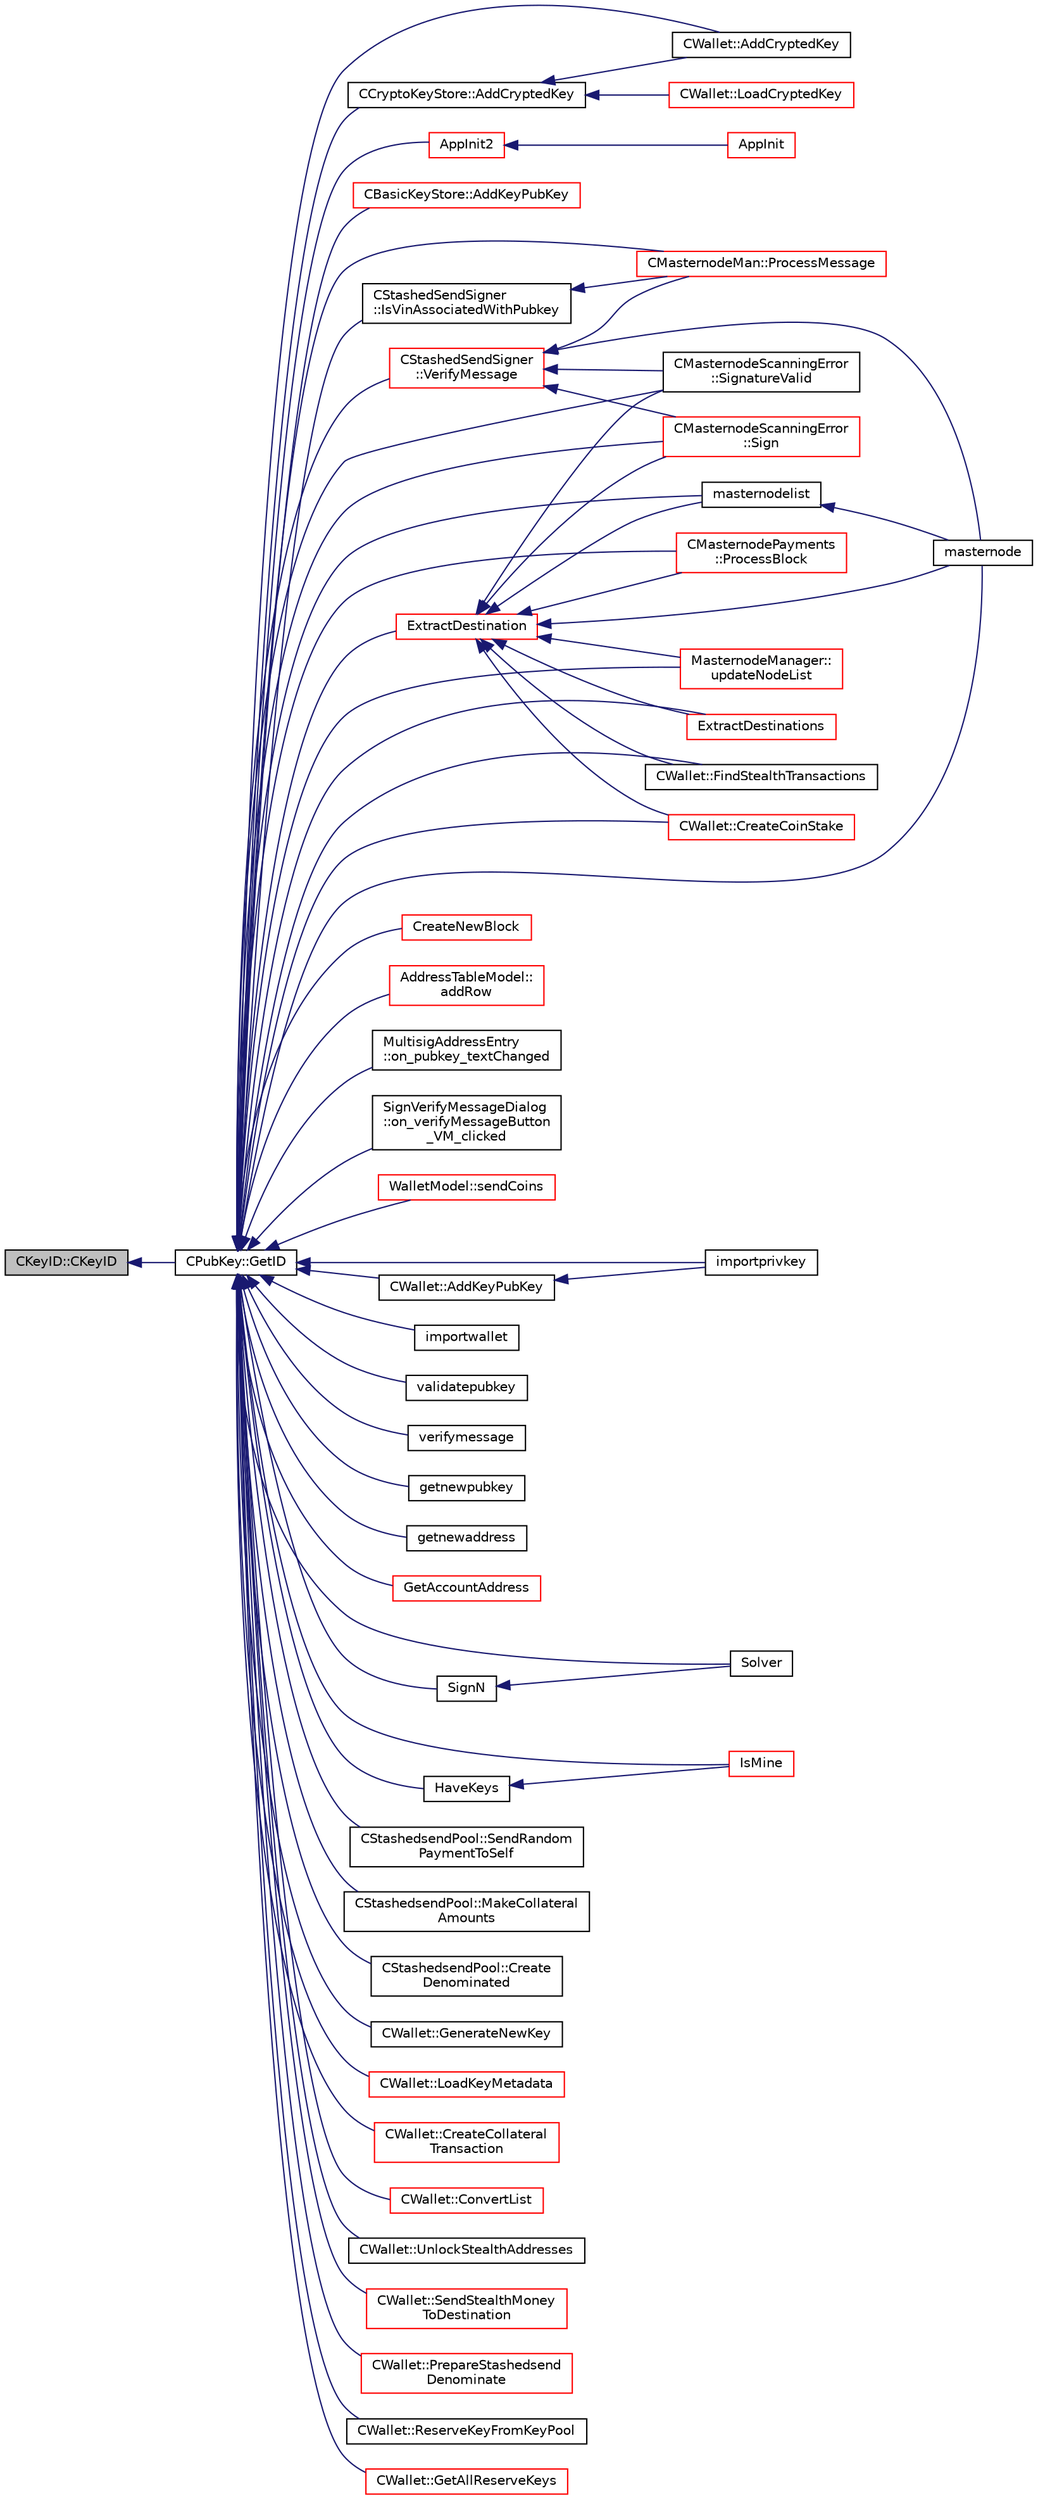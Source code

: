 digraph "CKeyID::CKeyID"
{
  edge [fontname="Helvetica",fontsize="10",labelfontname="Helvetica",labelfontsize="10"];
  node [fontname="Helvetica",fontsize="10",shape=record];
  rankdir="LR";
  Node1 [label="CKeyID::CKeyID",height=0.2,width=0.4,color="black", fillcolor="grey75", style="filled", fontcolor="black"];
  Node1 -> Node2 [dir="back",color="midnightblue",fontsize="10",style="solid",fontname="Helvetica"];
  Node2 [label="CPubKey::GetID",height=0.2,width=0.4,color="black", fillcolor="white", style="filled",URL="$da/d4e/class_c_pub_key.html#a2675f7e6f72eff68e7a5227289feb021"];
  Node2 -> Node3 [dir="back",color="midnightblue",fontsize="10",style="solid",fontname="Helvetica"];
  Node3 [label="CCryptoKeyStore::AddCryptedKey",height=0.2,width=0.4,color="black", fillcolor="white", style="filled",URL="$db/dad/class_c_crypto_key_store.html#a9f4d2df95008205b2b9784c5f0e8e12b"];
  Node3 -> Node4 [dir="back",color="midnightblue",fontsize="10",style="solid",fontname="Helvetica"];
  Node4 [label="CWallet::AddCryptedKey",height=0.2,width=0.4,color="black", fillcolor="white", style="filled",URL="$d2/de5/class_c_wallet.html#a3e90096a903d49cd751f05fcdb7692ce"];
  Node3 -> Node5 [dir="back",color="midnightblue",fontsize="10",style="solid",fontname="Helvetica"];
  Node5 [label="CWallet::LoadCryptedKey",height=0.2,width=0.4,color="red", fillcolor="white", style="filled",URL="$d2/de5/class_c_wallet.html#a01fbd78238d4ef833d059f12a7e8ac9f"];
  Node2 -> Node9 [dir="back",color="midnightblue",fontsize="10",style="solid",fontname="Helvetica"];
  Node9 [label="AppInit2",height=0.2,width=0.4,color="red", fillcolor="white", style="filled",URL="$d8/dc0/init_8h.html#a1a4c1bfbf6ba1db77e988b89b9cadfd3",tooltip="Initialize ion. "];
  Node9 -> Node10 [dir="back",color="midnightblue",fontsize="10",style="solid",fontname="Helvetica"];
  Node10 [label="AppInit",height=0.2,width=0.4,color="red", fillcolor="white", style="filled",URL="$d4/d35/iond_8cpp.html#ac59316b767e6984e1285f0531275286b"];
  Node2 -> Node15 [dir="back",color="midnightblue",fontsize="10",style="solid",fontname="Helvetica"];
  Node15 [label="CBasicKeyStore::AddKeyPubKey",height=0.2,width=0.4,color="red", fillcolor="white", style="filled",URL="$db/db1/class_c_basic_key_store.html#acc2e33f319de88e88f86b0dc79bdcb65"];
  Node2 -> Node20 [dir="back",color="midnightblue",fontsize="10",style="solid",fontname="Helvetica"];
  Node20 [label="CMasternodePayments\l::ProcessBlock",height=0.2,width=0.4,color="red", fillcolor="white", style="filled",URL="$dc/d9a/class_c_masternode_payments.html#aa23dfbc148f10f601e9771bfcffea441"];
  Node2 -> Node42 [dir="back",color="midnightblue",fontsize="10",style="solid",fontname="Helvetica"];
  Node42 [label="CMasternodeScanningError\l::SignatureValid",height=0.2,width=0.4,color="black", fillcolor="white", style="filled",URL="$d0/de7/class_c_masternode_scanning_error.html#ae90fca573f70f7faa4c9f3a5db145f36"];
  Node2 -> Node43 [dir="back",color="midnightblue",fontsize="10",style="solid",fontname="Helvetica"];
  Node43 [label="CMasternodeScanningError\l::Sign",height=0.2,width=0.4,color="red", fillcolor="white", style="filled",URL="$d0/de7/class_c_masternode_scanning_error.html#afdc8ec9b08767cdf3c6a6cc819af7d09"];
  Node2 -> Node45 [dir="back",color="midnightblue",fontsize="10",style="solid",fontname="Helvetica"];
  Node45 [label="CMasternodeMan::ProcessMessage",height=0.2,width=0.4,color="red", fillcolor="white", style="filled",URL="$dc/d6b/class_c_masternode_man.html#ae3e5d263cebdcd932eca49caeadce9aa"];
  Node2 -> Node46 [dir="back",color="midnightblue",fontsize="10",style="solid",fontname="Helvetica"];
  Node46 [label="CreateNewBlock",height=0.2,width=0.4,color="red", fillcolor="white", style="filled",URL="$de/d13/miner_8h.html#aca0de7d757e027c2b08bd101c68c1549"];
  Node2 -> Node49 [dir="back",color="midnightblue",fontsize="10",style="solid",fontname="Helvetica"];
  Node49 [label="AddressTableModel::\laddRow",height=0.2,width=0.4,color="red", fillcolor="white", style="filled",URL="$d9/ded/class_address_table_model.html#a08ab9ae401a18d193f0e39551de81280"];
  Node2 -> Node30 [dir="back",color="midnightblue",fontsize="10",style="solid",fontname="Helvetica"];
  Node30 [label="MasternodeManager::\lupdateNodeList",height=0.2,width=0.4,color="red", fillcolor="white", style="filled",URL="$d9/d70/class_masternode_manager.html#a5485a8bd6ccf673027165cc1207dfae9"];
  Node2 -> Node52 [dir="back",color="midnightblue",fontsize="10",style="solid",fontname="Helvetica"];
  Node52 [label="MultisigAddressEntry\l::on_pubkey_textChanged",height=0.2,width=0.4,color="black", fillcolor="white", style="filled",URL="$da/d39/class_multisig_address_entry.html#addaaabad7c692f4be0255d3969ccb6c0"];
  Node2 -> Node53 [dir="back",color="midnightblue",fontsize="10",style="solid",fontname="Helvetica"];
  Node53 [label="SignVerifyMessageDialog\l::on_verifyMessageButton\l_VM_clicked",height=0.2,width=0.4,color="black", fillcolor="white", style="filled",URL="$d1/d26/class_sign_verify_message_dialog.html#ae37dec200b27f23c409221511447ae1e"];
  Node2 -> Node54 [dir="back",color="midnightblue",fontsize="10",style="solid",fontname="Helvetica"];
  Node54 [label="WalletModel::sendCoins",height=0.2,width=0.4,color="red", fillcolor="white", style="filled",URL="$d4/d27/class_wallet_model.html#a053fb3ff2b8b0347f83e6bb591126746"];
  Node2 -> Node18 [dir="back",color="midnightblue",fontsize="10",style="solid",fontname="Helvetica"];
  Node18 [label="importprivkey",height=0.2,width=0.4,color="black", fillcolor="white", style="filled",URL="$dc/dbf/rpcdump_8cpp.html#a3a6fdb974fce01220a895393d444e981"];
  Node2 -> Node57 [dir="back",color="midnightblue",fontsize="10",style="solid",fontname="Helvetica"];
  Node57 [label="importwallet",height=0.2,width=0.4,color="black", fillcolor="white", style="filled",URL="$dc/dbf/rpcdump_8cpp.html#a2566d5c9dd1938b74e70398cdb3ac5c1"];
  Node2 -> Node58 [dir="back",color="midnightblue",fontsize="10",style="solid",fontname="Helvetica"];
  Node58 [label="validatepubkey",height=0.2,width=0.4,color="black", fillcolor="white", style="filled",URL="$db/d48/rpcmisc_8cpp.html#a32620752527477f4bac811a7db5ab35b"];
  Node2 -> Node59 [dir="back",color="midnightblue",fontsize="10",style="solid",fontname="Helvetica"];
  Node59 [label="verifymessage",height=0.2,width=0.4,color="black", fillcolor="white", style="filled",URL="$db/d48/rpcmisc_8cpp.html#ad8fce781dfd9dfd4866bba2a4589141a"];
  Node2 -> Node34 [dir="back",color="midnightblue",fontsize="10",style="solid",fontname="Helvetica"];
  Node34 [label="masternode",height=0.2,width=0.4,color="black", fillcolor="white", style="filled",URL="$d5/d6b/rpcstashedsend_8cpp.html#a30609e443aeb47c29ed0878d16b1b5e1"];
  Node2 -> Node33 [dir="back",color="midnightblue",fontsize="10",style="solid",fontname="Helvetica"];
  Node33 [label="masternodelist",height=0.2,width=0.4,color="black", fillcolor="white", style="filled",URL="$d5/d6b/rpcstashedsend_8cpp.html#a3a7ed7e37f21eb2912afc6e776f7236c"];
  Node33 -> Node34 [dir="back",color="midnightblue",fontsize="10",style="solid",fontname="Helvetica"];
  Node2 -> Node60 [dir="back",color="midnightblue",fontsize="10",style="solid",fontname="Helvetica"];
  Node60 [label="getnewpubkey",height=0.2,width=0.4,color="black", fillcolor="white", style="filled",URL="$df/d1d/rpcwallet_8cpp.html#a3f3bb4d519074126a20dd609a6886a72"];
  Node2 -> Node61 [dir="back",color="midnightblue",fontsize="10",style="solid",fontname="Helvetica"];
  Node61 [label="getnewaddress",height=0.2,width=0.4,color="black", fillcolor="white", style="filled",URL="$df/d1d/rpcwallet_8cpp.html#aead824d845d670fbd8f187ebd4f9a535"];
  Node2 -> Node62 [dir="back",color="midnightblue",fontsize="10",style="solid",fontname="Helvetica"];
  Node62 [label="GetAccountAddress",height=0.2,width=0.4,color="red", fillcolor="white", style="filled",URL="$df/d1d/rpcwallet_8cpp.html#af04b341ad8248ac9edce6d3265af86d4"];
  Node2 -> Node65 [dir="back",color="midnightblue",fontsize="10",style="solid",fontname="Helvetica"];
  Node65 [label="SignN",height=0.2,width=0.4,color="black", fillcolor="white", style="filled",URL="$dd/d0f/script_8cpp.html#a2230b054e152c344e60125bf7f994473"];
  Node65 -> Node66 [dir="back",color="midnightblue",fontsize="10",style="solid",fontname="Helvetica"];
  Node66 [label="Solver",height=0.2,width=0.4,color="black", fillcolor="white", style="filled",URL="$de/d7f/script_8h.html#a8e31b29d5a654a570c493f7aa9c3abd9"];
  Node2 -> Node66 [dir="back",color="midnightblue",fontsize="10",style="solid",fontname="Helvetica"];
  Node2 -> Node67 [dir="back",color="midnightblue",fontsize="10",style="solid",fontname="Helvetica"];
  Node67 [label="HaveKeys",height=0.2,width=0.4,color="black", fillcolor="white", style="filled",URL="$dd/d0f/script_8cpp.html#a825478fbb9e96130529467ab5e16047e"];
  Node67 -> Node68 [dir="back",color="midnightblue",fontsize="10",style="solid",fontname="Helvetica"];
  Node68 [label="IsMine",height=0.2,width=0.4,color="red", fillcolor="white", style="filled",URL="$de/d7f/script_8h.html#ae1531a999ac1bfa59d70cfc984f1266b"];
  Node2 -> Node68 [dir="back",color="midnightblue",fontsize="10",style="solid",fontname="Helvetica"];
  Node2 -> Node70 [dir="back",color="midnightblue",fontsize="10",style="solid",fontname="Helvetica"];
  Node70 [label="ExtractDestination",height=0.2,width=0.4,color="red", fillcolor="white", style="filled",URL="$de/d7f/script_8h.html#a951f7e601746ae076afdf3169ecca2fc"];
  Node70 -> Node20 [dir="back",color="midnightblue",fontsize="10",style="solid",fontname="Helvetica"];
  Node70 -> Node42 [dir="back",color="midnightblue",fontsize="10",style="solid",fontname="Helvetica"];
  Node70 -> Node43 [dir="back",color="midnightblue",fontsize="10",style="solid",fontname="Helvetica"];
  Node70 -> Node30 [dir="back",color="midnightblue",fontsize="10",style="solid",fontname="Helvetica"];
  Node70 -> Node34 [dir="back",color="midnightblue",fontsize="10",style="solid",fontname="Helvetica"];
  Node70 -> Node33 [dir="back",color="midnightblue",fontsize="10",style="solid",fontname="Helvetica"];
  Node70 -> Node131 [dir="back",color="midnightblue",fontsize="10",style="solid",fontname="Helvetica"];
  Node131 [label="ExtractDestinations",height=0.2,width=0.4,color="red", fillcolor="white", style="filled",URL="$de/d7f/script_8h.html#a49e36ddce090cc66aba405c0755c8be7"];
  Node70 -> Node152 [dir="back",color="midnightblue",fontsize="10",style="solid",fontname="Helvetica"];
  Node152 [label="CWallet::FindStealthTransactions",height=0.2,width=0.4,color="black", fillcolor="white", style="filled",URL="$d2/de5/class_c_wallet.html#a5d0e2025dc7a87a0406be272b80509ee"];
  Node70 -> Node153 [dir="back",color="midnightblue",fontsize="10",style="solid",fontname="Helvetica"];
  Node153 [label="CWallet::CreateCoinStake",height=0.2,width=0.4,color="red", fillcolor="white", style="filled",URL="$d2/de5/class_c_wallet.html#a644df129468440aa36f49ca3716a3c19"];
  Node2 -> Node131 [dir="back",color="midnightblue",fontsize="10",style="solid",fontname="Helvetica"];
  Node2 -> Node157 [dir="back",color="midnightblue",fontsize="10",style="solid",fontname="Helvetica"];
  Node157 [label="CStashedsendPool::SendRandom\lPaymentToSelf",height=0.2,width=0.4,color="black", fillcolor="white", style="filled",URL="$dd/d8a/class_c_stashedsend_pool.html#acd9417cd11b55cbec6a04a41fbbba939",tooltip="Used for liquidity providers. "];
  Node2 -> Node158 [dir="back",color="midnightblue",fontsize="10",style="solid",fontname="Helvetica"];
  Node158 [label="CStashedsendPool::MakeCollateral\lAmounts",height=0.2,width=0.4,color="black", fillcolor="white", style="filled",URL="$dd/d8a/class_c_stashedsend_pool.html#af475cbfebb9c64e9e7b831f2415d921c",tooltip="Split up large inputs or make fee sized inputs. "];
  Node2 -> Node159 [dir="back",color="midnightblue",fontsize="10",style="solid",fontname="Helvetica"];
  Node159 [label="CStashedsendPool::Create\lDenominated",height=0.2,width=0.4,color="black", fillcolor="white", style="filled",URL="$dd/d8a/class_c_stashedsend_pool.html#a02b3808e3653ed966b4c60874a137490"];
  Node2 -> Node160 [dir="back",color="midnightblue",fontsize="10",style="solid",fontname="Helvetica"];
  Node160 [label="CStashedSendSigner\l::IsVinAssociatedWithPubkey",height=0.2,width=0.4,color="black", fillcolor="white", style="filled",URL="$da/d0a/class_c_stashed_send_signer.html#aaca192c63b69266a4ac439051d3bbf58",tooltip="Is the inputs associated with this public key? (and there is 20000 ION - checking if valid masternode..."];
  Node160 -> Node45 [dir="back",color="midnightblue",fontsize="10",style="solid",fontname="Helvetica"];
  Node2 -> Node161 [dir="back",color="midnightblue",fontsize="10",style="solid",fontname="Helvetica"];
  Node161 [label="CStashedSendSigner\l::VerifyMessage",height=0.2,width=0.4,color="red", fillcolor="white", style="filled",URL="$da/d0a/class_c_stashed_send_signer.html#a917e4eb567f2005a73ef59bafcf46bd4",tooltip="Verify the message, returns true if succcessful. "];
  Node161 -> Node42 [dir="back",color="midnightblue",fontsize="10",style="solid",fontname="Helvetica"];
  Node161 -> Node43 [dir="back",color="midnightblue",fontsize="10",style="solid",fontname="Helvetica"];
  Node161 -> Node45 [dir="back",color="midnightblue",fontsize="10",style="solid",fontname="Helvetica"];
  Node161 -> Node34 [dir="back",color="midnightblue",fontsize="10",style="solid",fontname="Helvetica"];
  Node2 -> Node189 [dir="back",color="midnightblue",fontsize="10",style="solid",fontname="Helvetica"];
  Node189 [label="CWallet::GenerateNewKey",height=0.2,width=0.4,color="black", fillcolor="white", style="filled",URL="$d2/de5/class_c_wallet.html#a061fe7f54f80ec40f856b3e6365c2f4a"];
  Node2 -> Node17 [dir="back",color="midnightblue",fontsize="10",style="solid",fontname="Helvetica"];
  Node17 [label="CWallet::AddKeyPubKey",height=0.2,width=0.4,color="black", fillcolor="white", style="filled",URL="$d2/de5/class_c_wallet.html#a3240da36cd717146296969227a3e0bd5"];
  Node17 -> Node18 [dir="back",color="midnightblue",fontsize="10",style="solid",fontname="Helvetica"];
  Node2 -> Node4 [dir="back",color="midnightblue",fontsize="10",style="solid",fontname="Helvetica"];
  Node2 -> Node190 [dir="back",color="midnightblue",fontsize="10",style="solid",fontname="Helvetica"];
  Node190 [label="CWallet::LoadKeyMetadata",height=0.2,width=0.4,color="red", fillcolor="white", style="filled",URL="$d2/de5/class_c_wallet.html#a21e6580474514f838dfe1446890085a4"];
  Node2 -> Node191 [dir="back",color="midnightblue",fontsize="10",style="solid",fontname="Helvetica"];
  Node191 [label="CWallet::CreateCollateral\lTransaction",height=0.2,width=0.4,color="red", fillcolor="white", style="filled",URL="$d2/de5/class_c_wallet.html#a3efb1d87b0d5cb916f7289b72a38744d"];
  Node2 -> Node196 [dir="back",color="midnightblue",fontsize="10",style="solid",fontname="Helvetica"];
  Node196 [label="CWallet::ConvertList",height=0.2,width=0.4,color="red", fillcolor="white", style="filled",URL="$d2/de5/class_c_wallet.html#adbc8cbc5a39e04446f4277487405c06b"];
  Node2 -> Node197 [dir="back",color="midnightblue",fontsize="10",style="solid",fontname="Helvetica"];
  Node197 [label="CWallet::UnlockStealthAddresses",height=0.2,width=0.4,color="black", fillcolor="white", style="filled",URL="$d2/de5/class_c_wallet.html#ac45af0632ea59c56295d3158b7387f33"];
  Node2 -> Node198 [dir="back",color="midnightblue",fontsize="10",style="solid",fontname="Helvetica"];
  Node198 [label="CWallet::SendStealthMoney\lToDestination",height=0.2,width=0.4,color="red", fillcolor="white", style="filled",URL="$d2/de5/class_c_wallet.html#afce932bf3aa678046ab75eccff004858"];
  Node2 -> Node152 [dir="back",color="midnightblue",fontsize="10",style="solid",fontname="Helvetica"];
  Node2 -> Node153 [dir="back",color="midnightblue",fontsize="10",style="solid",fontname="Helvetica"];
  Node2 -> Node201 [dir="back",color="midnightblue",fontsize="10",style="solid",fontname="Helvetica"];
  Node201 [label="CWallet::PrepareStashedsend\lDenominate",height=0.2,width=0.4,color="red", fillcolor="white", style="filled",URL="$d2/de5/class_c_wallet.html#ae7ce44a23e6cb716ea05783c04de197e"];
  Node2 -> Node203 [dir="back",color="midnightblue",fontsize="10",style="solid",fontname="Helvetica"];
  Node203 [label="CWallet::ReserveKeyFromKeyPool",height=0.2,width=0.4,color="black", fillcolor="white", style="filled",URL="$d2/de5/class_c_wallet.html#a9921854840668a1856998f041177dd2b"];
  Node2 -> Node204 [dir="back",color="midnightblue",fontsize="10",style="solid",fontname="Helvetica"];
  Node204 [label="CWallet::GetAllReserveKeys",height=0.2,width=0.4,color="red", fillcolor="white", style="filled",URL="$d2/de5/class_c_wallet.html#aa182f6de943295062748ab42e64c9203"];
}
